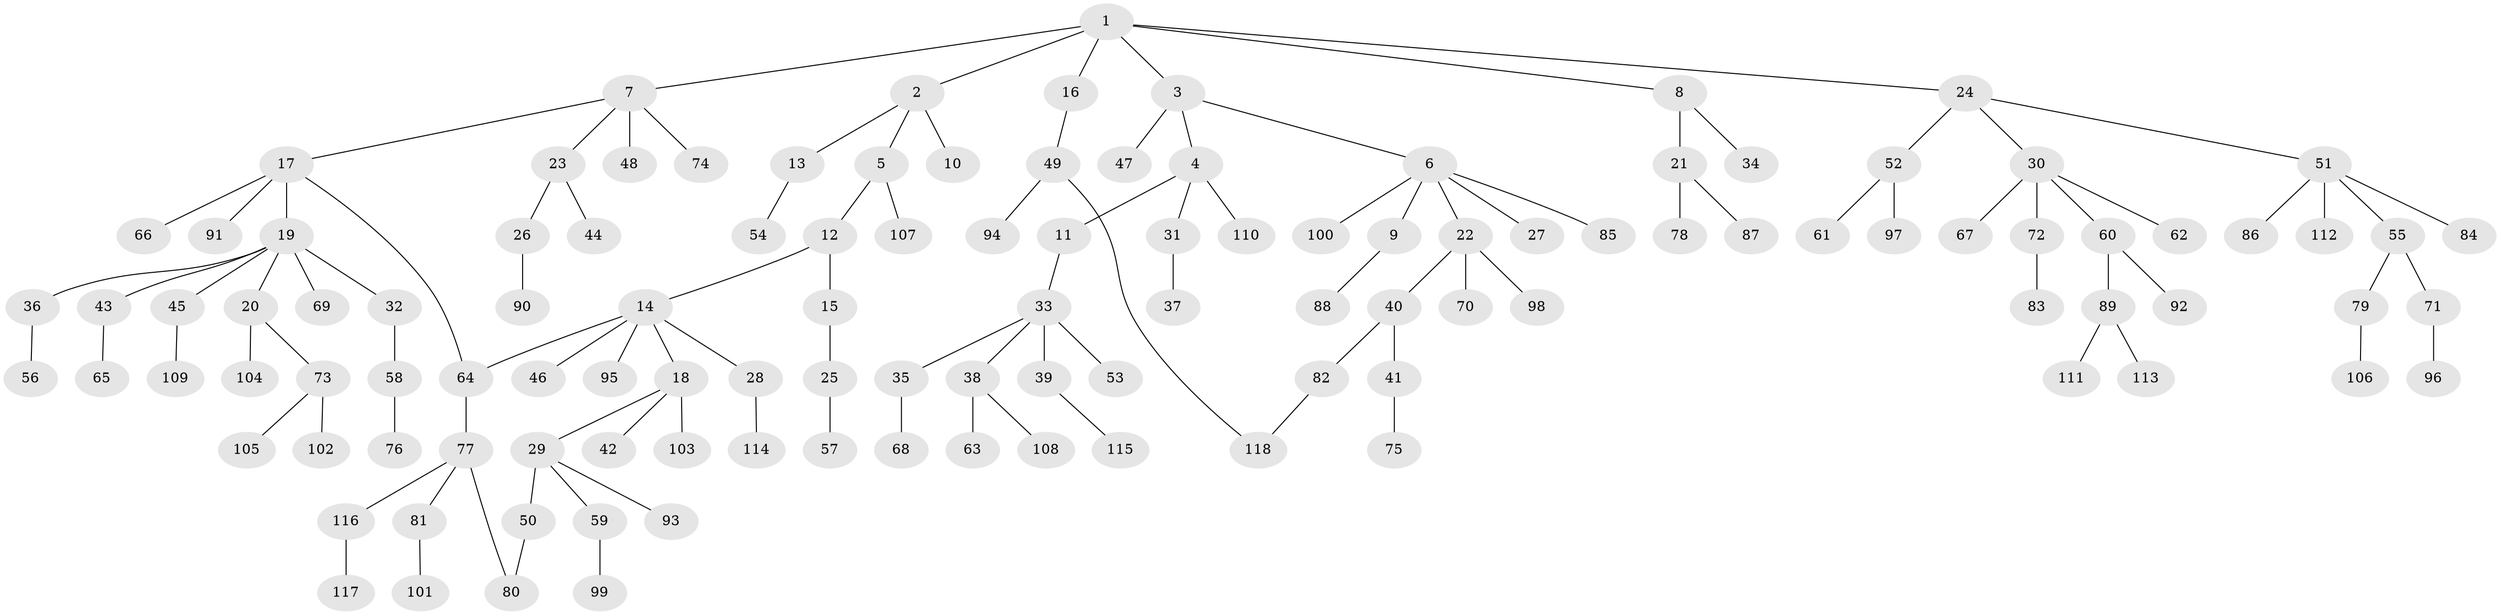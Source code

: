 // Generated by graph-tools (version 1.1) at 2025/01/03/09/25 03:01:05]
// undirected, 118 vertices, 120 edges
graph export_dot {
graph [start="1"]
  node [color=gray90,style=filled];
  1;
  2;
  3;
  4;
  5;
  6;
  7;
  8;
  9;
  10;
  11;
  12;
  13;
  14;
  15;
  16;
  17;
  18;
  19;
  20;
  21;
  22;
  23;
  24;
  25;
  26;
  27;
  28;
  29;
  30;
  31;
  32;
  33;
  34;
  35;
  36;
  37;
  38;
  39;
  40;
  41;
  42;
  43;
  44;
  45;
  46;
  47;
  48;
  49;
  50;
  51;
  52;
  53;
  54;
  55;
  56;
  57;
  58;
  59;
  60;
  61;
  62;
  63;
  64;
  65;
  66;
  67;
  68;
  69;
  70;
  71;
  72;
  73;
  74;
  75;
  76;
  77;
  78;
  79;
  80;
  81;
  82;
  83;
  84;
  85;
  86;
  87;
  88;
  89;
  90;
  91;
  92;
  93;
  94;
  95;
  96;
  97;
  98;
  99;
  100;
  101;
  102;
  103;
  104;
  105;
  106;
  107;
  108;
  109;
  110;
  111;
  112;
  113;
  114;
  115;
  116;
  117;
  118;
  1 -- 2;
  1 -- 3;
  1 -- 7;
  1 -- 8;
  1 -- 16;
  1 -- 24;
  2 -- 5;
  2 -- 10;
  2 -- 13;
  3 -- 4;
  3 -- 6;
  3 -- 47;
  4 -- 11;
  4 -- 31;
  4 -- 110;
  5 -- 12;
  5 -- 107;
  6 -- 9;
  6 -- 22;
  6 -- 27;
  6 -- 85;
  6 -- 100;
  7 -- 17;
  7 -- 23;
  7 -- 48;
  7 -- 74;
  8 -- 21;
  8 -- 34;
  9 -- 88;
  11 -- 33;
  12 -- 14;
  12 -- 15;
  13 -- 54;
  14 -- 18;
  14 -- 28;
  14 -- 46;
  14 -- 64;
  14 -- 95;
  15 -- 25;
  16 -- 49;
  17 -- 19;
  17 -- 66;
  17 -- 91;
  17 -- 64;
  18 -- 29;
  18 -- 42;
  18 -- 103;
  19 -- 20;
  19 -- 32;
  19 -- 36;
  19 -- 43;
  19 -- 45;
  19 -- 69;
  20 -- 73;
  20 -- 104;
  21 -- 78;
  21 -- 87;
  22 -- 40;
  22 -- 70;
  22 -- 98;
  23 -- 26;
  23 -- 44;
  24 -- 30;
  24 -- 51;
  24 -- 52;
  25 -- 57;
  26 -- 90;
  28 -- 114;
  29 -- 50;
  29 -- 59;
  29 -- 93;
  30 -- 60;
  30 -- 62;
  30 -- 67;
  30 -- 72;
  31 -- 37;
  32 -- 58;
  33 -- 35;
  33 -- 38;
  33 -- 39;
  33 -- 53;
  35 -- 68;
  36 -- 56;
  38 -- 63;
  38 -- 108;
  39 -- 115;
  40 -- 41;
  40 -- 82;
  41 -- 75;
  43 -- 65;
  45 -- 109;
  49 -- 94;
  49 -- 118;
  50 -- 80;
  51 -- 55;
  51 -- 84;
  51 -- 86;
  51 -- 112;
  52 -- 61;
  52 -- 97;
  55 -- 71;
  55 -- 79;
  58 -- 76;
  59 -- 99;
  60 -- 89;
  60 -- 92;
  64 -- 77;
  71 -- 96;
  72 -- 83;
  73 -- 102;
  73 -- 105;
  77 -- 81;
  77 -- 116;
  77 -- 80;
  79 -- 106;
  81 -- 101;
  82 -- 118;
  89 -- 111;
  89 -- 113;
  116 -- 117;
}
